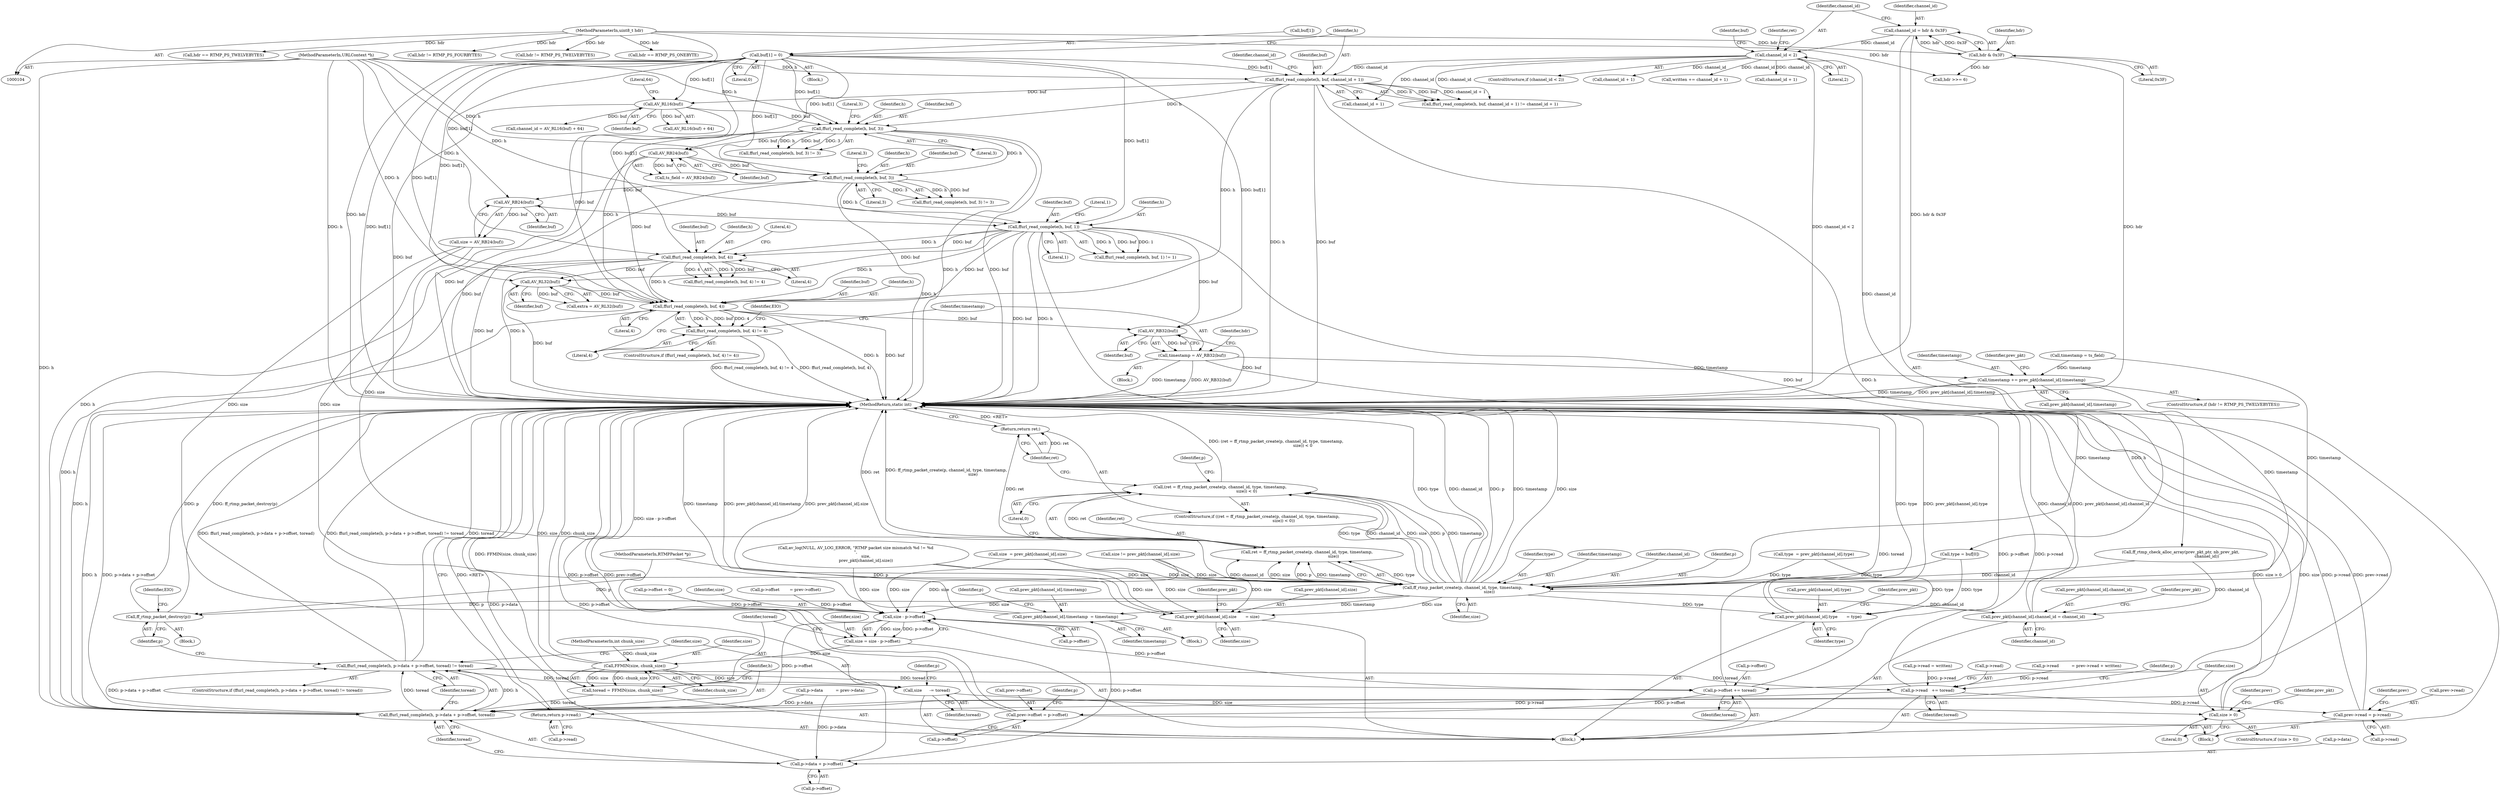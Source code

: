 digraph "0_FFmpeg_7d57ca4d9a75562fa32e40766211de150f8b3ee7@API" {
"1000309" [label="(Call,ffurl_read_complete(h, buf, 4))"];
"1000226" [label="(Call,ffurl_read_complete(h, buf, 3))"];
"1000148" [label="(Call,ffurl_read_complete(h, buf, channel_id + 1))"];
"1000105" [label="(MethodParameterIn,URLContext *h)"];
"1000141" [label="(Call,buf[1] = 0)"];
"1000137" [label="(Call,channel_id < 2)"];
"1000131" [label="(Call,channel_id = hdr & 0x3F)"];
"1000133" [label="(Call,hdr & 0x3F)"];
"1000110" [label="(MethodParameterIn,uint8_t hdr)"];
"1000168" [label="(Call,AV_RL16(buf))"];
"1000265" [label="(Call,ffurl_read_complete(h, buf, 1))"];
"1000248" [label="(Call,ffurl_read_complete(h, buf, 3))"];
"1000239" [label="(Call,AV_RB24(buf))"];
"1000261" [label="(Call,AV_RB24(buf))"];
"1000287" [label="(Call,ffurl_read_complete(h, buf, 4))"];
"1000300" [label="(Call,AV_RL32(buf))"];
"1000308" [label="(Call,ffurl_read_complete(h, buf, 4) != 4)"];
"1000319" [label="(Call,AV_RB32(buf))"];
"1000317" [label="(Call,timestamp = AV_RB32(buf))"];
"1000330" [label="(Call,timestamp += prev_pkt[channel_id].timestamp)"];
"1000386" [label="(Call,ff_rtmp_packet_create(p, channel_id, type, timestamp,\n                                          size))"];
"1000383" [label="(Call,(ret = ff_rtmp_packet_create(p, channel_id, type, timestamp,\n                                          size)) < 0)"];
"1000384" [label="(Call,ret = ff_rtmp_packet_create(p, channel_id, type, timestamp,\n                                          size))"];
"1000393" [label="(Return,return ret;)"];
"1000412" [label="(Call,prev_pkt[channel_id].timestamp  = timestamp)"];
"1000503" [label="(Call,prev_pkt[channel_id].channel_id = channel_id)"];
"1000510" [label="(Call,prev_pkt[channel_id].type       = type)"];
"1000517" [label="(Call,prev_pkt[channel_id].size       = size)"];
"1000533" [label="(Call,size - p->offset)"];
"1000531" [label="(Call,size = size - p->offset)"];
"1000540" [label="(Call,FFMIN(size, chunk_size))"];
"1000538" [label="(Call,toread = FFMIN(size, chunk_size))"];
"1000545" [label="(Call,ffurl_read_complete(h, p->data + p->offset, toread))"];
"1000544" [label="(Call,ffurl_read_complete(h, p->data + p->offset, toread) != toread)"];
"1000562" [label="(Call,size      -= toread)"];
"1000576" [label="(Call,size > 0)"];
"1000565" [label="(Call,p->read   += toread)"];
"1000594" [label="(Call,prev->read = p->read)"];
"1000623" [label="(Return,return p->read;)"];
"1000570" [label="(Call,p->offset += toread)"];
"1000601" [label="(Call,prev->offset = p->offset)"];
"1000547" [label="(Call,p->data + p->offset)"];
"1000557" [label="(Call,ff_rtmp_packet_destroy(p))"];
"1000503" [label="(Call,prev_pkt[channel_id].channel_id = channel_id)"];
"1000513" [label="(Identifier,prev_pkt)"];
"1000400" [label="(Call,p->offset = 0)"];
"1000143" [label="(Identifier,buf)"];
"1000538" [label="(Call,toread = FFMIN(size, chunk_size))"];
"1000598" [label="(Call,p->read)"];
"1000261" [label="(Call,AV_RB24(buf))"];
"1000267" [label="(Identifier,buf)"];
"1000397" [label="(Identifier,p)"];
"1000565" [label="(Call,p->read   += toread)"];
"1000389" [label="(Identifier,type)"];
"1000603" [label="(Identifier,prev)"];
"1000281" [label="(Call,hdr == RTMP_PS_TWELVEBYTES)"];
"1000541" [label="(Identifier,size)"];
"1000572" [label="(Identifier,p)"];
"1000578" [label="(Literal,0)"];
"1000135" [label="(Literal,0x3F)"];
"1000510" [label="(Call,prev_pkt[channel_id].type       = type)"];
"1000265" [label="(Call,ffurl_read_complete(h, buf, 1))"];
"1000558" [label="(Identifier,p)"];
"1000111" [label="(Block,)"];
"1000155" [label="(Identifier,channel_id)"];
"1000328" [label="(Identifier,hdr)"];
"1000386" [label="(Call,ff_rtmp_packet_create(p, channel_id, type, timestamp,\n                                          size))"];
"1000308" [label="(Call,ffurl_read_complete(h, buf, 4) != 4)"];
"1000140" [label="(Block,)"];
"1000563" [label="(Identifier,size)"];
"1000548" [label="(Call,p->data)"];
"1000567" [label="(Identifier,p)"];
"1000318" [label="(Identifier,timestamp)"];
"1000312" [label="(Literal,4)"];
"1000268" [label="(Literal,1)"];
"1000252" [label="(Literal,3)"];
"1000341" [label="(Identifier,prev_pkt)"];
"1000106" [label="(MethodParameterIn,RTMPPacket *p)"];
"1000534" [label="(Identifier,size)"];
"1000516" [label="(Identifier,type)"];
"1000145" [label="(Literal,0)"];
"1000307" [label="(ControlStructure,if (ffurl_read_complete(h, buf, 4) != 4))"];
"1000300" [label="(Call,AV_RL32(buf))"];
"1000533" [label="(Call,size - p->offset)"];
"1000511" [label="(Call,prev_pkt[channel_id].type)"];
"1000518" [label="(Call,prev_pkt[channel_id].size)"];
"1000579" [label="(Block,)"];
"1000390" [label="(Identifier,timestamp)"];
"1000623" [label="(Return,return p->read;)"];
"1000160" [label="(Call,written += channel_id + 1)"];
"1000186" [label="(Call,size  = prev_pkt[channel_id].size)"];
"1000547" [label="(Call,p->data + p->offset)"];
"1000545" [label="(Call,ffurl_read_complete(h, p->data + p->offset, toread))"];
"1000383" [label="(Call,(ret = ff_rtmp_packet_create(p, channel_id, type, timestamp,\n                                          size)) < 0)"];
"1000228" [label="(Identifier,buf)"];
"1000569" [label="(Identifier,toread)"];
"1000384" [label="(Call,ret = ff_rtmp_packet_create(p, channel_id, type, timestamp,\n                                          size))"];
"1000561" [label="(Identifier,EIO)"];
"1000564" [label="(Identifier,toread)"];
"1000605" [label="(Call,p->offset)"];
"1000316" [label="(Identifier,EIO)"];
"1000165" [label="(Call,channel_id = AV_RL16(buf) + 64)"];
"1000311" [label="(Identifier,buf)"];
"1000562" [label="(Call,size      -= toread)"];
"1000330" [label="(Call,timestamp += prev_pkt[channel_id].timestamp)"];
"1000393" [label="(Return,return ret;)"];
"1000226" [label="(Call,ffurl_read_complete(h, buf, 3))"];
"1000575" [label="(ControlStructure,if (size > 0))"];
"1000289" [label="(Identifier,buf)"];
"1000543" [label="(ControlStructure,if (ffurl_read_complete(h, p->data + p->offset, toread) != toread))"];
"1000470" [label="(Call,p->offset        = prev->offset)"];
"1000137" [label="(Call,channel_id < 2)"];
"1000162" [label="(Call,channel_id + 1)"];
"1000225" [label="(Call,ffurl_read_complete(h, buf, 3) != 3)"];
"1000412" [label="(Call,prev_pkt[channel_id].timestamp  = timestamp)"];
"1000344" [label="(Call,size != prev_pkt[channel_id].size)"];
"1000175" [label="(Call,ff_rtmp_check_alloc_array(prev_pkt_ptr, nb_prev_pkt,\n                                         channel_id))"];
"1000242" [label="(Call,hdr != RTMP_PS_FOURBYTES)"];
"1000388" [label="(Identifier,channel_id)"];
"1000381" [label="(Block,)"];
"1000229" [label="(Literal,3)"];
"1000151" [label="(Call,channel_id + 1)"];
"1000262" [label="(Identifier,buf)"];
"1000107" [label="(MethodParameterIn,int chunk_size)"];
"1000554" [label="(Identifier,toread)"];
"1000595" [label="(Call,prev->read)"];
"1000248" [label="(Call,ffurl_read_complete(h, buf, 3))"];
"1000132" [label="(Identifier,channel_id)"];
"1000288" [label="(Identifier,h)"];
"1000551" [label="(Call,p->offset)"];
"1000527" [label="(Identifier,prev_pkt)"];
"1000594" [label="(Call,prev->read = p->read)"];
"1000105" [label="(MethodParameterIn,URLContext *h)"];
"1000320" [label="(Identifier,buf)"];
"1000601" [label="(Call,prev->offset = p->offset)"];
"1000556" [label="(Block,)"];
"1000251" [label="(Literal,3)"];
"1000131" [label="(Call,channel_id = hdr & 0x3F)"];
"1000523" [label="(Identifier,size)"];
"1000602" [label="(Call,prev->offset)"];
"1000230" [label="(Literal,3)"];
"1000150" [label="(Identifier,buf)"];
"1000169" [label="(Identifier,buf)"];
"1000227" [label="(Identifier,h)"];
"1000313" [label="(Literal,4)"];
"1000306" [label="(Block,)"];
"1000134" [label="(Identifier,hdr)"];
"1000392" [label="(Literal,0)"];
"1000323" [label="(Call,timestamp = ts_field)"];
"1000290" [label="(Literal,4)"];
"1000249" [label="(Identifier,h)"];
"1000174" [label="(Identifier,ret)"];
"1000327" [label="(Call,hdr != RTMP_PS_TWELVEBYTES)"];
"1000310" [label="(Identifier,h)"];
"1000520" [label="(Identifier,prev_pkt)"];
"1000540" [label="(Call,FFMIN(size, chunk_size))"];
"1000250" [label="(Identifier,buf)"];
"1000577" [label="(Identifier,size)"];
"1000141" [label="(Call,buf[1] = 0)"];
"1000247" [label="(Call,ffurl_read_complete(h, buf, 3) != 3)"];
"1000110" [label="(MethodParameterIn,uint8_t hdr)"];
"1000395" [label="(Call,p->read = written)"];
"1000148" [label="(Call,ffurl_read_complete(h, buf, channel_id + 1))"];
"1000542" [label="(Identifier,chunk_size)"];
"1000167" [label="(Call,AV_RL16(buf) + 64)"];
"1000391" [label="(Identifier,size)"];
"1000555" [label="(Identifier,toread)"];
"1000269" [label="(Literal,1)"];
"1000385" [label="(Identifier,ret)"];
"1000428" [label="(Call,p->data          = prev->data)"];
"1000624" [label="(Call,p->read)"];
"1000571" [label="(Call,p->offset)"];
"1000566" [label="(Call,p->read)"];
"1000627" [label="(MethodReturn,static int)"];
"1000535" [label="(Call,p->offset)"];
"1000309" [label="(Call,ffurl_read_complete(h, buf, 4))"];
"1000286" [label="(Call,ffurl_read_complete(h, buf, 4) != 4)"];
"1000139" [label="(Literal,2)"];
"1000319" [label="(Call,AV_RB32(buf))"];
"1000387" [label="(Identifier,p)"];
"1000570" [label="(Call,p->offset += toread)"];
"1000326" [label="(ControlStructure,if (hdr != RTMP_PS_TWELVEBYTES))"];
"1000544" [label="(Call,ffurl_read_complete(h, p->data + p->offset, toread) != toread)"];
"1000331" [label="(Identifier,timestamp)"];
"1000557" [label="(Call,ff_rtmp_packet_destroy(p))"];
"1000211" [label="(Call,hdr == RTMP_PS_ONEBYTE)"];
"1000418" [label="(Identifier,timestamp)"];
"1000352" [label="(Call,av_log(NULL, AV_LOG_ERROR, \"RTMP packet size mismatch %d != %d\n\",\n                size,\n                prev_pkt[channel_id].size))"];
"1000539" [label="(Identifier,toread)"];
"1000531" [label="(Call,size = size - p->offset)"];
"1000298" [label="(Call,extra = AV_RL32(buf))"];
"1000207" [label="(Call,hdr >>= 6)"];
"1000136" [label="(ControlStructure,if (channel_id < 2))"];
"1000413" [label="(Call,prev_pkt[channel_id].timestamp)"];
"1000610" [label="(Identifier,p)"];
"1000266" [label="(Identifier,h)"];
"1000275" [label="(Call,type = buf[0])"];
"1000317" [label="(Call,timestamp = AV_RB32(buf))"];
"1000394" [label="(Identifier,ret)"];
"1000291" [label="(Literal,4)"];
"1000532" [label="(Identifier,size)"];
"1000170" [label="(Literal,64)"];
"1000133" [label="(Call,hdr & 0x3F)"];
"1000142" [label="(Call,buf[1])"];
"1000382" [label="(ControlStructure,if ((ret = ff_rtmp_packet_create(p, channel_id, type, timestamp,\n                                          size)) < 0))"];
"1000500" [label="(Identifier,p)"];
"1000582" [label="(Identifier,prev)"];
"1000301" [label="(Identifier,buf)"];
"1000574" [label="(Identifier,toread)"];
"1000619" [label="(Identifier,prev_pkt)"];
"1000287" [label="(Call,ffurl_read_complete(h, buf, 4))"];
"1000237" [label="(Call,ts_field = AV_RB24(buf))"];
"1000509" [label="(Identifier,channel_id)"];
"1000332" [label="(Call,prev_pkt[channel_id].timestamp)"];
"1000168" [label="(Call,AV_RL16(buf))"];
"1000504" [label="(Call,prev_pkt[channel_id].channel_id)"];
"1000138" [label="(Identifier,channel_id)"];
"1000154" [label="(Call,channel_id + 1)"];
"1000264" [label="(Call,ffurl_read_complete(h, buf, 1) != 1)"];
"1000546" [label="(Identifier,h)"];
"1000149" [label="(Identifier,h)"];
"1000576" [label="(Call,size > 0)"];
"1000259" [label="(Call,size = AV_RB24(buf))"];
"1000477" [label="(Call,p->read          = prev->read + written)"];
"1000193" [label="(Call,type  = prev_pkt[channel_id].type)"];
"1000517" [label="(Call,prev_pkt[channel_id].size       = size)"];
"1000147" [label="(Call,ffurl_read_complete(h, buf, channel_id + 1) != channel_id + 1)"];
"1000240" [label="(Identifier,buf)"];
"1000239" [label="(Call,AV_RB24(buf))"];
"1000309" -> "1000308"  [label="AST: "];
"1000309" -> "1000312"  [label="CFG: "];
"1000310" -> "1000309"  [label="AST: "];
"1000311" -> "1000309"  [label="AST: "];
"1000312" -> "1000309"  [label="AST: "];
"1000313" -> "1000309"  [label="CFG: "];
"1000309" -> "1000627"  [label="DDG: h"];
"1000309" -> "1000627"  [label="DDG: buf"];
"1000309" -> "1000308"  [label="DDG: h"];
"1000309" -> "1000308"  [label="DDG: buf"];
"1000309" -> "1000308"  [label="DDG: 4"];
"1000226" -> "1000309"  [label="DDG: h"];
"1000148" -> "1000309"  [label="DDG: h"];
"1000265" -> "1000309"  [label="DDG: h"];
"1000265" -> "1000309"  [label="DDG: buf"];
"1000287" -> "1000309"  [label="DDG: h"];
"1000105" -> "1000309"  [label="DDG: h"];
"1000141" -> "1000309"  [label="DDG: buf[1]"];
"1000168" -> "1000309"  [label="DDG: buf"];
"1000239" -> "1000309"  [label="DDG: buf"];
"1000300" -> "1000309"  [label="DDG: buf"];
"1000309" -> "1000319"  [label="DDG: buf"];
"1000309" -> "1000545"  [label="DDG: h"];
"1000226" -> "1000225"  [label="AST: "];
"1000226" -> "1000229"  [label="CFG: "];
"1000227" -> "1000226"  [label="AST: "];
"1000228" -> "1000226"  [label="AST: "];
"1000229" -> "1000226"  [label="AST: "];
"1000230" -> "1000226"  [label="CFG: "];
"1000226" -> "1000627"  [label="DDG: h"];
"1000226" -> "1000627"  [label="DDG: buf"];
"1000226" -> "1000225"  [label="DDG: h"];
"1000226" -> "1000225"  [label="DDG: buf"];
"1000226" -> "1000225"  [label="DDG: 3"];
"1000148" -> "1000226"  [label="DDG: h"];
"1000105" -> "1000226"  [label="DDG: h"];
"1000141" -> "1000226"  [label="DDG: buf[1]"];
"1000168" -> "1000226"  [label="DDG: buf"];
"1000226" -> "1000239"  [label="DDG: buf"];
"1000226" -> "1000248"  [label="DDG: h"];
"1000226" -> "1000545"  [label="DDG: h"];
"1000148" -> "1000147"  [label="AST: "];
"1000148" -> "1000151"  [label="CFG: "];
"1000149" -> "1000148"  [label="AST: "];
"1000150" -> "1000148"  [label="AST: "];
"1000151" -> "1000148"  [label="AST: "];
"1000155" -> "1000148"  [label="CFG: "];
"1000148" -> "1000627"  [label="DDG: h"];
"1000148" -> "1000627"  [label="DDG: buf"];
"1000148" -> "1000147"  [label="DDG: h"];
"1000148" -> "1000147"  [label="DDG: buf"];
"1000148" -> "1000147"  [label="DDG: channel_id + 1"];
"1000105" -> "1000148"  [label="DDG: h"];
"1000141" -> "1000148"  [label="DDG: buf[1]"];
"1000137" -> "1000148"  [label="DDG: channel_id"];
"1000148" -> "1000168"  [label="DDG: buf"];
"1000148" -> "1000545"  [label="DDG: h"];
"1000105" -> "1000104"  [label="AST: "];
"1000105" -> "1000627"  [label="DDG: h"];
"1000105" -> "1000248"  [label="DDG: h"];
"1000105" -> "1000265"  [label="DDG: h"];
"1000105" -> "1000287"  [label="DDG: h"];
"1000105" -> "1000545"  [label="DDG: h"];
"1000141" -> "1000140"  [label="AST: "];
"1000141" -> "1000145"  [label="CFG: "];
"1000142" -> "1000141"  [label="AST: "];
"1000145" -> "1000141"  [label="AST: "];
"1000149" -> "1000141"  [label="CFG: "];
"1000141" -> "1000627"  [label="DDG: buf[1]"];
"1000141" -> "1000168"  [label="DDG: buf[1]"];
"1000141" -> "1000239"  [label="DDG: buf[1]"];
"1000141" -> "1000248"  [label="DDG: buf[1]"];
"1000141" -> "1000261"  [label="DDG: buf[1]"];
"1000141" -> "1000265"  [label="DDG: buf[1]"];
"1000141" -> "1000287"  [label="DDG: buf[1]"];
"1000141" -> "1000300"  [label="DDG: buf[1]"];
"1000141" -> "1000319"  [label="DDG: buf[1]"];
"1000137" -> "1000136"  [label="AST: "];
"1000137" -> "1000139"  [label="CFG: "];
"1000138" -> "1000137"  [label="AST: "];
"1000139" -> "1000137"  [label="AST: "];
"1000143" -> "1000137"  [label="CFG: "];
"1000174" -> "1000137"  [label="CFG: "];
"1000137" -> "1000627"  [label="DDG: channel_id < 2"];
"1000131" -> "1000137"  [label="DDG: channel_id"];
"1000137" -> "1000151"  [label="DDG: channel_id"];
"1000137" -> "1000147"  [label="DDG: channel_id"];
"1000137" -> "1000154"  [label="DDG: channel_id"];
"1000137" -> "1000160"  [label="DDG: channel_id"];
"1000137" -> "1000162"  [label="DDG: channel_id"];
"1000137" -> "1000175"  [label="DDG: channel_id"];
"1000131" -> "1000111"  [label="AST: "];
"1000131" -> "1000133"  [label="CFG: "];
"1000132" -> "1000131"  [label="AST: "];
"1000133" -> "1000131"  [label="AST: "];
"1000138" -> "1000131"  [label="CFG: "];
"1000131" -> "1000627"  [label="DDG: hdr & 0x3F"];
"1000133" -> "1000131"  [label="DDG: hdr"];
"1000133" -> "1000131"  [label="DDG: 0x3F"];
"1000133" -> "1000135"  [label="CFG: "];
"1000134" -> "1000133"  [label="AST: "];
"1000135" -> "1000133"  [label="AST: "];
"1000133" -> "1000627"  [label="DDG: hdr"];
"1000110" -> "1000133"  [label="DDG: hdr"];
"1000133" -> "1000207"  [label="DDG: hdr"];
"1000110" -> "1000104"  [label="AST: "];
"1000110" -> "1000627"  [label="DDG: hdr"];
"1000110" -> "1000207"  [label="DDG: hdr"];
"1000110" -> "1000211"  [label="DDG: hdr"];
"1000110" -> "1000242"  [label="DDG: hdr"];
"1000110" -> "1000281"  [label="DDG: hdr"];
"1000110" -> "1000327"  [label="DDG: hdr"];
"1000168" -> "1000167"  [label="AST: "];
"1000168" -> "1000169"  [label="CFG: "];
"1000169" -> "1000168"  [label="AST: "];
"1000170" -> "1000168"  [label="CFG: "];
"1000168" -> "1000627"  [label="DDG: buf"];
"1000168" -> "1000165"  [label="DDG: buf"];
"1000168" -> "1000167"  [label="DDG: buf"];
"1000265" -> "1000264"  [label="AST: "];
"1000265" -> "1000268"  [label="CFG: "];
"1000266" -> "1000265"  [label="AST: "];
"1000267" -> "1000265"  [label="AST: "];
"1000268" -> "1000265"  [label="AST: "];
"1000269" -> "1000265"  [label="CFG: "];
"1000265" -> "1000627"  [label="DDG: buf"];
"1000265" -> "1000627"  [label="DDG: h"];
"1000265" -> "1000264"  [label="DDG: h"];
"1000265" -> "1000264"  [label="DDG: buf"];
"1000265" -> "1000264"  [label="DDG: 1"];
"1000248" -> "1000265"  [label="DDG: h"];
"1000261" -> "1000265"  [label="DDG: buf"];
"1000265" -> "1000275"  [label="DDG: buf"];
"1000265" -> "1000287"  [label="DDG: h"];
"1000265" -> "1000287"  [label="DDG: buf"];
"1000265" -> "1000300"  [label="DDG: buf"];
"1000265" -> "1000319"  [label="DDG: buf"];
"1000265" -> "1000545"  [label="DDG: h"];
"1000248" -> "1000247"  [label="AST: "];
"1000248" -> "1000251"  [label="CFG: "];
"1000249" -> "1000248"  [label="AST: "];
"1000250" -> "1000248"  [label="AST: "];
"1000251" -> "1000248"  [label="AST: "];
"1000252" -> "1000248"  [label="CFG: "];
"1000248" -> "1000627"  [label="DDG: buf"];
"1000248" -> "1000627"  [label="DDG: h"];
"1000248" -> "1000247"  [label="DDG: h"];
"1000248" -> "1000247"  [label="DDG: buf"];
"1000248" -> "1000247"  [label="DDG: 3"];
"1000239" -> "1000248"  [label="DDG: buf"];
"1000248" -> "1000261"  [label="DDG: buf"];
"1000239" -> "1000237"  [label="AST: "];
"1000239" -> "1000240"  [label="CFG: "];
"1000240" -> "1000239"  [label="AST: "];
"1000237" -> "1000239"  [label="CFG: "];
"1000239" -> "1000627"  [label="DDG: buf"];
"1000239" -> "1000237"  [label="DDG: buf"];
"1000261" -> "1000259"  [label="AST: "];
"1000261" -> "1000262"  [label="CFG: "];
"1000262" -> "1000261"  [label="AST: "];
"1000259" -> "1000261"  [label="CFG: "];
"1000261" -> "1000259"  [label="DDG: buf"];
"1000287" -> "1000286"  [label="AST: "];
"1000287" -> "1000290"  [label="CFG: "];
"1000288" -> "1000287"  [label="AST: "];
"1000289" -> "1000287"  [label="AST: "];
"1000290" -> "1000287"  [label="AST: "];
"1000291" -> "1000287"  [label="CFG: "];
"1000287" -> "1000627"  [label="DDG: buf"];
"1000287" -> "1000627"  [label="DDG: h"];
"1000287" -> "1000286"  [label="DDG: h"];
"1000287" -> "1000286"  [label="DDG: buf"];
"1000287" -> "1000286"  [label="DDG: 4"];
"1000287" -> "1000300"  [label="DDG: buf"];
"1000287" -> "1000545"  [label="DDG: h"];
"1000300" -> "1000298"  [label="AST: "];
"1000300" -> "1000301"  [label="CFG: "];
"1000301" -> "1000300"  [label="AST: "];
"1000298" -> "1000300"  [label="CFG: "];
"1000300" -> "1000627"  [label="DDG: buf"];
"1000300" -> "1000298"  [label="DDG: buf"];
"1000308" -> "1000307"  [label="AST: "];
"1000308" -> "1000313"  [label="CFG: "];
"1000313" -> "1000308"  [label="AST: "];
"1000316" -> "1000308"  [label="CFG: "];
"1000318" -> "1000308"  [label="CFG: "];
"1000308" -> "1000627"  [label="DDG: ffurl_read_complete(h, buf, 4)"];
"1000308" -> "1000627"  [label="DDG: ffurl_read_complete(h, buf, 4) != 4"];
"1000319" -> "1000317"  [label="AST: "];
"1000319" -> "1000320"  [label="CFG: "];
"1000320" -> "1000319"  [label="AST: "];
"1000317" -> "1000319"  [label="CFG: "];
"1000319" -> "1000627"  [label="DDG: buf"];
"1000319" -> "1000317"  [label="DDG: buf"];
"1000317" -> "1000306"  [label="AST: "];
"1000318" -> "1000317"  [label="AST: "];
"1000328" -> "1000317"  [label="CFG: "];
"1000317" -> "1000627"  [label="DDG: timestamp"];
"1000317" -> "1000627"  [label="DDG: AV_RB32(buf)"];
"1000317" -> "1000330"  [label="DDG: timestamp"];
"1000317" -> "1000386"  [label="DDG: timestamp"];
"1000330" -> "1000326"  [label="AST: "];
"1000330" -> "1000332"  [label="CFG: "];
"1000331" -> "1000330"  [label="AST: "];
"1000332" -> "1000330"  [label="AST: "];
"1000341" -> "1000330"  [label="CFG: "];
"1000330" -> "1000627"  [label="DDG: timestamp"];
"1000330" -> "1000627"  [label="DDG: prev_pkt[channel_id].timestamp"];
"1000323" -> "1000330"  [label="DDG: timestamp"];
"1000330" -> "1000386"  [label="DDG: timestamp"];
"1000386" -> "1000384"  [label="AST: "];
"1000386" -> "1000391"  [label="CFG: "];
"1000387" -> "1000386"  [label="AST: "];
"1000388" -> "1000386"  [label="AST: "];
"1000389" -> "1000386"  [label="AST: "];
"1000390" -> "1000386"  [label="AST: "];
"1000391" -> "1000386"  [label="AST: "];
"1000384" -> "1000386"  [label="CFG: "];
"1000386" -> "1000627"  [label="DDG: type"];
"1000386" -> "1000627"  [label="DDG: channel_id"];
"1000386" -> "1000627"  [label="DDG: p"];
"1000386" -> "1000627"  [label="DDG: timestamp"];
"1000386" -> "1000627"  [label="DDG: size"];
"1000386" -> "1000383"  [label="DDG: type"];
"1000386" -> "1000383"  [label="DDG: channel_id"];
"1000386" -> "1000383"  [label="DDG: size"];
"1000386" -> "1000383"  [label="DDG: p"];
"1000386" -> "1000383"  [label="DDG: timestamp"];
"1000386" -> "1000384"  [label="DDG: type"];
"1000386" -> "1000384"  [label="DDG: channel_id"];
"1000386" -> "1000384"  [label="DDG: size"];
"1000386" -> "1000384"  [label="DDG: p"];
"1000386" -> "1000384"  [label="DDG: timestamp"];
"1000106" -> "1000386"  [label="DDG: p"];
"1000175" -> "1000386"  [label="DDG: channel_id"];
"1000193" -> "1000386"  [label="DDG: type"];
"1000275" -> "1000386"  [label="DDG: type"];
"1000323" -> "1000386"  [label="DDG: timestamp"];
"1000186" -> "1000386"  [label="DDG: size"];
"1000344" -> "1000386"  [label="DDG: size"];
"1000352" -> "1000386"  [label="DDG: size"];
"1000259" -> "1000386"  [label="DDG: size"];
"1000386" -> "1000412"  [label="DDG: timestamp"];
"1000386" -> "1000503"  [label="DDG: channel_id"];
"1000386" -> "1000510"  [label="DDG: type"];
"1000386" -> "1000517"  [label="DDG: size"];
"1000386" -> "1000533"  [label="DDG: size"];
"1000386" -> "1000557"  [label="DDG: p"];
"1000383" -> "1000382"  [label="AST: "];
"1000383" -> "1000392"  [label="CFG: "];
"1000384" -> "1000383"  [label="AST: "];
"1000392" -> "1000383"  [label="AST: "];
"1000394" -> "1000383"  [label="CFG: "];
"1000397" -> "1000383"  [label="CFG: "];
"1000383" -> "1000627"  [label="DDG: (ret = ff_rtmp_packet_create(p, channel_id, type, timestamp,\n                                          size)) < 0"];
"1000384" -> "1000383"  [label="DDG: ret"];
"1000385" -> "1000384"  [label="AST: "];
"1000392" -> "1000384"  [label="CFG: "];
"1000384" -> "1000627"  [label="DDG: ff_rtmp_packet_create(p, channel_id, type, timestamp,\n                                          size)"];
"1000384" -> "1000627"  [label="DDG: ret"];
"1000384" -> "1000393"  [label="DDG: ret"];
"1000393" -> "1000382"  [label="AST: "];
"1000393" -> "1000394"  [label="CFG: "];
"1000394" -> "1000393"  [label="AST: "];
"1000627" -> "1000393"  [label="CFG: "];
"1000393" -> "1000627"  [label="DDG: <RET>"];
"1000394" -> "1000393"  [label="DDG: ret"];
"1000412" -> "1000381"  [label="AST: "];
"1000412" -> "1000418"  [label="CFG: "];
"1000413" -> "1000412"  [label="AST: "];
"1000418" -> "1000412"  [label="AST: "];
"1000500" -> "1000412"  [label="CFG: "];
"1000412" -> "1000627"  [label="DDG: prev_pkt[channel_id].timestamp"];
"1000412" -> "1000627"  [label="DDG: timestamp"];
"1000503" -> "1000111"  [label="AST: "];
"1000503" -> "1000509"  [label="CFG: "];
"1000504" -> "1000503"  [label="AST: "];
"1000509" -> "1000503"  [label="AST: "];
"1000513" -> "1000503"  [label="CFG: "];
"1000503" -> "1000627"  [label="DDG: channel_id"];
"1000503" -> "1000627"  [label="DDG: prev_pkt[channel_id].channel_id"];
"1000175" -> "1000503"  [label="DDG: channel_id"];
"1000510" -> "1000111"  [label="AST: "];
"1000510" -> "1000516"  [label="CFG: "];
"1000511" -> "1000510"  [label="AST: "];
"1000516" -> "1000510"  [label="AST: "];
"1000520" -> "1000510"  [label="CFG: "];
"1000510" -> "1000627"  [label="DDG: prev_pkt[channel_id].type"];
"1000510" -> "1000627"  [label="DDG: type"];
"1000193" -> "1000510"  [label="DDG: type"];
"1000275" -> "1000510"  [label="DDG: type"];
"1000517" -> "1000111"  [label="AST: "];
"1000517" -> "1000523"  [label="CFG: "];
"1000518" -> "1000517"  [label="AST: "];
"1000523" -> "1000517"  [label="AST: "];
"1000527" -> "1000517"  [label="CFG: "];
"1000517" -> "1000627"  [label="DDG: prev_pkt[channel_id].size"];
"1000186" -> "1000517"  [label="DDG: size"];
"1000344" -> "1000517"  [label="DDG: size"];
"1000352" -> "1000517"  [label="DDG: size"];
"1000259" -> "1000517"  [label="DDG: size"];
"1000533" -> "1000531"  [label="AST: "];
"1000533" -> "1000535"  [label="CFG: "];
"1000534" -> "1000533"  [label="AST: "];
"1000535" -> "1000533"  [label="AST: "];
"1000531" -> "1000533"  [label="CFG: "];
"1000533" -> "1000531"  [label="DDG: size"];
"1000533" -> "1000531"  [label="DDG: p->offset"];
"1000186" -> "1000533"  [label="DDG: size"];
"1000344" -> "1000533"  [label="DDG: size"];
"1000352" -> "1000533"  [label="DDG: size"];
"1000259" -> "1000533"  [label="DDG: size"];
"1000400" -> "1000533"  [label="DDG: p->offset"];
"1000470" -> "1000533"  [label="DDG: p->offset"];
"1000533" -> "1000545"  [label="DDG: p->offset"];
"1000533" -> "1000547"  [label="DDG: p->offset"];
"1000533" -> "1000570"  [label="DDG: p->offset"];
"1000531" -> "1000111"  [label="AST: "];
"1000532" -> "1000531"  [label="AST: "];
"1000539" -> "1000531"  [label="CFG: "];
"1000531" -> "1000627"  [label="DDG: size - p->offset"];
"1000531" -> "1000540"  [label="DDG: size"];
"1000540" -> "1000538"  [label="AST: "];
"1000540" -> "1000542"  [label="CFG: "];
"1000541" -> "1000540"  [label="AST: "];
"1000542" -> "1000540"  [label="AST: "];
"1000538" -> "1000540"  [label="CFG: "];
"1000540" -> "1000627"  [label="DDG: chunk_size"];
"1000540" -> "1000627"  [label="DDG: size"];
"1000540" -> "1000538"  [label="DDG: size"];
"1000540" -> "1000538"  [label="DDG: chunk_size"];
"1000107" -> "1000540"  [label="DDG: chunk_size"];
"1000540" -> "1000562"  [label="DDG: size"];
"1000538" -> "1000111"  [label="AST: "];
"1000539" -> "1000538"  [label="AST: "];
"1000546" -> "1000538"  [label="CFG: "];
"1000538" -> "1000627"  [label="DDG: FFMIN(size, chunk_size)"];
"1000538" -> "1000545"  [label="DDG: toread"];
"1000545" -> "1000544"  [label="AST: "];
"1000545" -> "1000554"  [label="CFG: "];
"1000546" -> "1000545"  [label="AST: "];
"1000547" -> "1000545"  [label="AST: "];
"1000554" -> "1000545"  [label="AST: "];
"1000555" -> "1000545"  [label="CFG: "];
"1000545" -> "1000627"  [label="DDG: h"];
"1000545" -> "1000627"  [label="DDG: p->data + p->offset"];
"1000545" -> "1000544"  [label="DDG: h"];
"1000545" -> "1000544"  [label="DDG: p->data + p->offset"];
"1000545" -> "1000544"  [label="DDG: toread"];
"1000428" -> "1000545"  [label="DDG: p->data"];
"1000544" -> "1000543"  [label="AST: "];
"1000544" -> "1000555"  [label="CFG: "];
"1000555" -> "1000544"  [label="AST: "];
"1000558" -> "1000544"  [label="CFG: "];
"1000563" -> "1000544"  [label="CFG: "];
"1000544" -> "1000627"  [label="DDG: toread"];
"1000544" -> "1000627"  [label="DDG: ffurl_read_complete(h, p->data + p->offset, toread)"];
"1000544" -> "1000627"  [label="DDG: ffurl_read_complete(h, p->data + p->offset, toread) != toread"];
"1000544" -> "1000562"  [label="DDG: toread"];
"1000544" -> "1000565"  [label="DDG: toread"];
"1000544" -> "1000570"  [label="DDG: toread"];
"1000562" -> "1000111"  [label="AST: "];
"1000562" -> "1000564"  [label="CFG: "];
"1000563" -> "1000562"  [label="AST: "];
"1000564" -> "1000562"  [label="AST: "];
"1000567" -> "1000562"  [label="CFG: "];
"1000562" -> "1000576"  [label="DDG: size"];
"1000576" -> "1000575"  [label="AST: "];
"1000576" -> "1000578"  [label="CFG: "];
"1000577" -> "1000576"  [label="AST: "];
"1000578" -> "1000576"  [label="AST: "];
"1000582" -> "1000576"  [label="CFG: "];
"1000619" -> "1000576"  [label="CFG: "];
"1000576" -> "1000627"  [label="DDG: size"];
"1000576" -> "1000627"  [label="DDG: size > 0"];
"1000565" -> "1000111"  [label="AST: "];
"1000565" -> "1000569"  [label="CFG: "];
"1000566" -> "1000565"  [label="AST: "];
"1000569" -> "1000565"  [label="AST: "];
"1000572" -> "1000565"  [label="CFG: "];
"1000565" -> "1000627"  [label="DDG: p->read"];
"1000395" -> "1000565"  [label="DDG: p->read"];
"1000477" -> "1000565"  [label="DDG: p->read"];
"1000565" -> "1000594"  [label="DDG: p->read"];
"1000565" -> "1000623"  [label="DDG: p->read"];
"1000594" -> "1000579"  [label="AST: "];
"1000594" -> "1000598"  [label="CFG: "];
"1000595" -> "1000594"  [label="AST: "];
"1000598" -> "1000594"  [label="AST: "];
"1000603" -> "1000594"  [label="CFG: "];
"1000594" -> "1000627"  [label="DDG: p->read"];
"1000594" -> "1000627"  [label="DDG: prev->read"];
"1000623" -> "1000111"  [label="AST: "];
"1000623" -> "1000624"  [label="CFG: "];
"1000624" -> "1000623"  [label="AST: "];
"1000627" -> "1000623"  [label="CFG: "];
"1000623" -> "1000627"  [label="DDG: <RET>"];
"1000570" -> "1000111"  [label="AST: "];
"1000570" -> "1000574"  [label="CFG: "];
"1000571" -> "1000570"  [label="AST: "];
"1000574" -> "1000570"  [label="AST: "];
"1000577" -> "1000570"  [label="CFG: "];
"1000570" -> "1000627"  [label="DDG: p->offset"];
"1000570" -> "1000627"  [label="DDG: toread"];
"1000570" -> "1000601"  [label="DDG: p->offset"];
"1000601" -> "1000579"  [label="AST: "];
"1000601" -> "1000605"  [label="CFG: "];
"1000602" -> "1000601"  [label="AST: "];
"1000605" -> "1000601"  [label="AST: "];
"1000610" -> "1000601"  [label="CFG: "];
"1000601" -> "1000627"  [label="DDG: prev->offset"];
"1000601" -> "1000627"  [label="DDG: p->offset"];
"1000547" -> "1000551"  [label="CFG: "];
"1000548" -> "1000547"  [label="AST: "];
"1000551" -> "1000547"  [label="AST: "];
"1000554" -> "1000547"  [label="CFG: "];
"1000547" -> "1000627"  [label="DDG: p->data"];
"1000547" -> "1000627"  [label="DDG: p->offset"];
"1000428" -> "1000547"  [label="DDG: p->data"];
"1000557" -> "1000556"  [label="AST: "];
"1000557" -> "1000558"  [label="CFG: "];
"1000558" -> "1000557"  [label="AST: "];
"1000561" -> "1000557"  [label="CFG: "];
"1000557" -> "1000627"  [label="DDG: ff_rtmp_packet_destroy(p)"];
"1000557" -> "1000627"  [label="DDG: p"];
"1000106" -> "1000557"  [label="DDG: p"];
}

